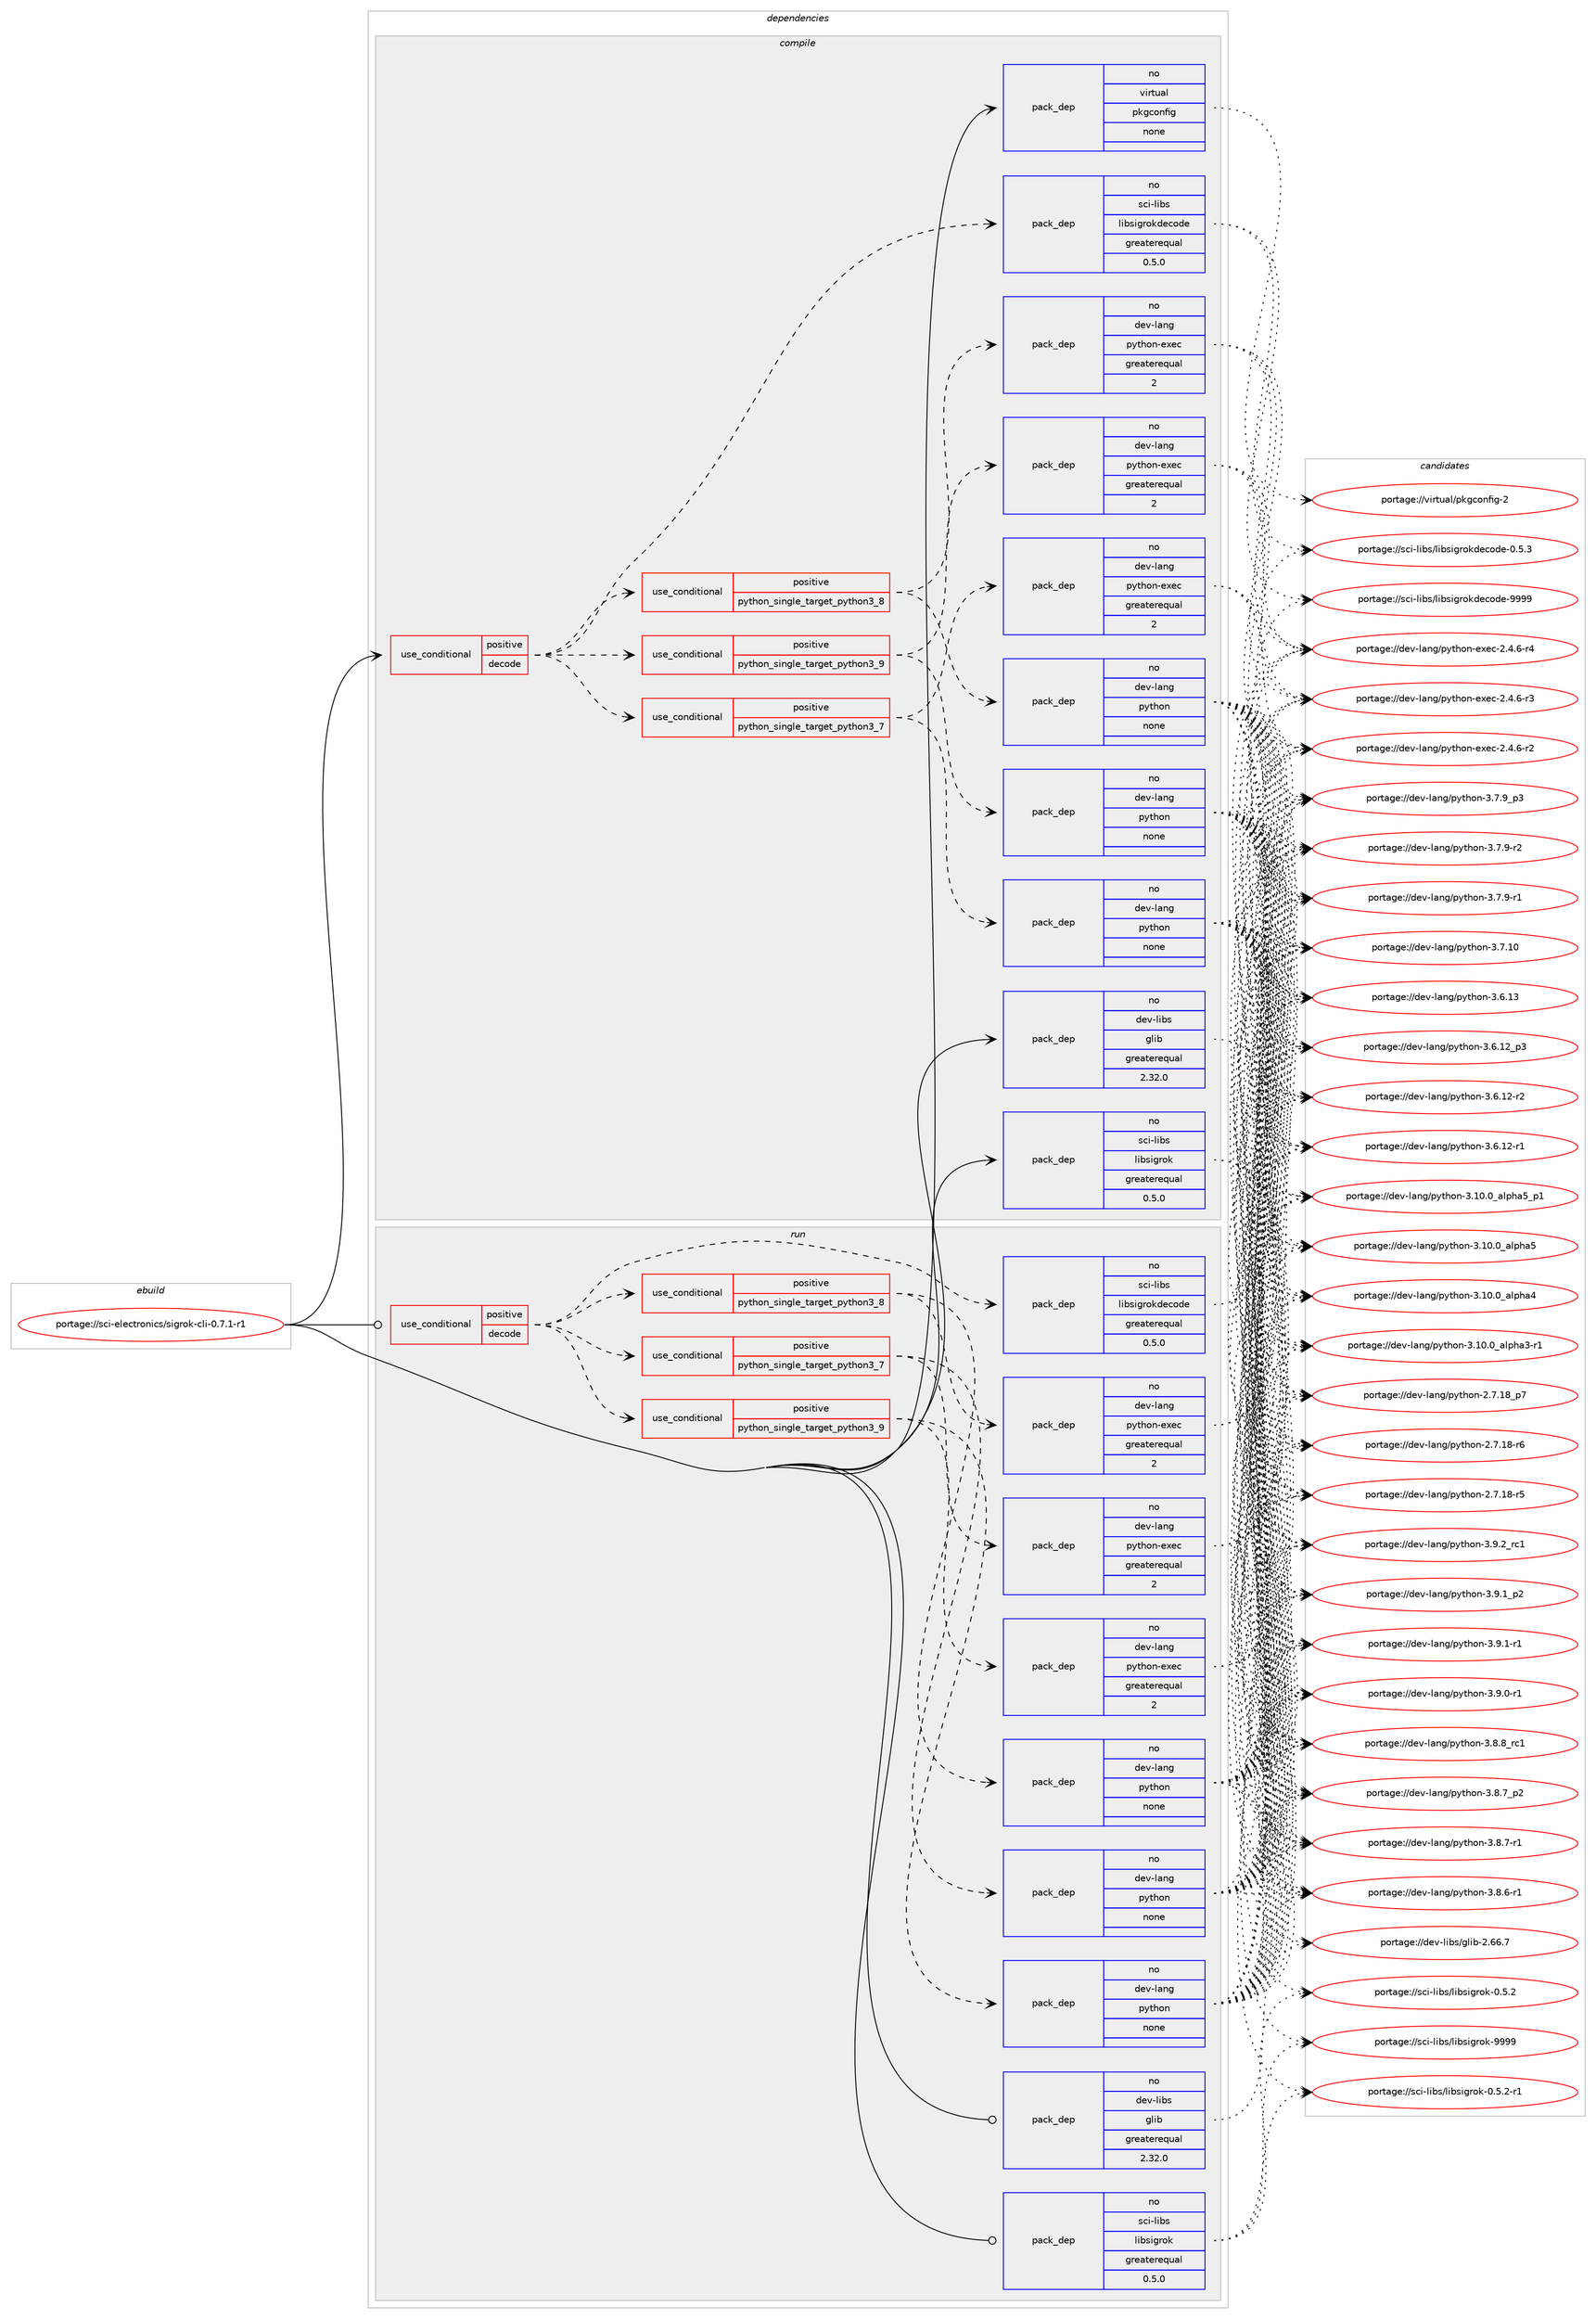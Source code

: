 digraph prolog {

# *************
# Graph options
# *************

newrank=true;
concentrate=true;
compound=true;
graph [rankdir=LR,fontname=Helvetica,fontsize=10,ranksep=1.5];#, ranksep=2.5, nodesep=0.2];
edge  [arrowhead=vee];
node  [fontname=Helvetica,fontsize=10];

# **********
# The ebuild
# **********

subgraph cluster_leftcol {
color=gray;
rank=same;
label=<<i>ebuild</i>>;
id [label="portage://sci-electronics/sigrok-cli-0.7.1-r1", color=red, width=4, href="../sci-electronics/sigrok-cli-0.7.1-r1.svg"];
}

# ****************
# The dependencies
# ****************

subgraph cluster_midcol {
color=gray;
label=<<i>dependencies</i>>;
subgraph cluster_compile {
fillcolor="#eeeeee";
style=filled;
label=<<i>compile</i>>;
subgraph cond2745 {
dependency9930 [label=<<TABLE BORDER="0" CELLBORDER="1" CELLSPACING="0" CELLPADDING="4"><TR><TD ROWSPAN="3" CELLPADDING="10">use_conditional</TD></TR><TR><TD>positive</TD></TR><TR><TD>decode</TD></TR></TABLE>>, shape=none, color=red];
subgraph pack7096 {
dependency9931 [label=<<TABLE BORDER="0" CELLBORDER="1" CELLSPACING="0" CELLPADDING="4" WIDTH="220"><TR><TD ROWSPAN="6" CELLPADDING="30">pack_dep</TD></TR><TR><TD WIDTH="110">no</TD></TR><TR><TD>sci-libs</TD></TR><TR><TD>libsigrokdecode</TD></TR><TR><TD>greaterequal</TD></TR><TR><TD>0.5.0</TD></TR></TABLE>>, shape=none, color=blue];
}
dependency9930:e -> dependency9931:w [weight=20,style="dashed",arrowhead="vee"];
subgraph cond2746 {
dependency9932 [label=<<TABLE BORDER="0" CELLBORDER="1" CELLSPACING="0" CELLPADDING="4"><TR><TD ROWSPAN="3" CELLPADDING="10">use_conditional</TD></TR><TR><TD>positive</TD></TR><TR><TD>python_single_target_python3_7</TD></TR></TABLE>>, shape=none, color=red];
subgraph pack7097 {
dependency9933 [label=<<TABLE BORDER="0" CELLBORDER="1" CELLSPACING="0" CELLPADDING="4" WIDTH="220"><TR><TD ROWSPAN="6" CELLPADDING="30">pack_dep</TD></TR><TR><TD WIDTH="110">no</TD></TR><TR><TD>dev-lang</TD></TR><TR><TD>python</TD></TR><TR><TD>none</TD></TR><TR><TD></TD></TR></TABLE>>, shape=none, color=blue];
}
dependency9932:e -> dependency9933:w [weight=20,style="dashed",arrowhead="vee"];
subgraph pack7098 {
dependency9934 [label=<<TABLE BORDER="0" CELLBORDER="1" CELLSPACING="0" CELLPADDING="4" WIDTH="220"><TR><TD ROWSPAN="6" CELLPADDING="30">pack_dep</TD></TR><TR><TD WIDTH="110">no</TD></TR><TR><TD>dev-lang</TD></TR><TR><TD>python-exec</TD></TR><TR><TD>greaterequal</TD></TR><TR><TD>2</TD></TR></TABLE>>, shape=none, color=blue];
}
dependency9932:e -> dependency9934:w [weight=20,style="dashed",arrowhead="vee"];
}
dependency9930:e -> dependency9932:w [weight=20,style="dashed",arrowhead="vee"];
subgraph cond2747 {
dependency9935 [label=<<TABLE BORDER="0" CELLBORDER="1" CELLSPACING="0" CELLPADDING="4"><TR><TD ROWSPAN="3" CELLPADDING="10">use_conditional</TD></TR><TR><TD>positive</TD></TR><TR><TD>python_single_target_python3_8</TD></TR></TABLE>>, shape=none, color=red];
subgraph pack7099 {
dependency9936 [label=<<TABLE BORDER="0" CELLBORDER="1" CELLSPACING="0" CELLPADDING="4" WIDTH="220"><TR><TD ROWSPAN="6" CELLPADDING="30">pack_dep</TD></TR><TR><TD WIDTH="110">no</TD></TR><TR><TD>dev-lang</TD></TR><TR><TD>python</TD></TR><TR><TD>none</TD></TR><TR><TD></TD></TR></TABLE>>, shape=none, color=blue];
}
dependency9935:e -> dependency9936:w [weight=20,style="dashed",arrowhead="vee"];
subgraph pack7100 {
dependency9937 [label=<<TABLE BORDER="0" CELLBORDER="1" CELLSPACING="0" CELLPADDING="4" WIDTH="220"><TR><TD ROWSPAN="6" CELLPADDING="30">pack_dep</TD></TR><TR><TD WIDTH="110">no</TD></TR><TR><TD>dev-lang</TD></TR><TR><TD>python-exec</TD></TR><TR><TD>greaterequal</TD></TR><TR><TD>2</TD></TR></TABLE>>, shape=none, color=blue];
}
dependency9935:e -> dependency9937:w [weight=20,style="dashed",arrowhead="vee"];
}
dependency9930:e -> dependency9935:w [weight=20,style="dashed",arrowhead="vee"];
subgraph cond2748 {
dependency9938 [label=<<TABLE BORDER="0" CELLBORDER="1" CELLSPACING="0" CELLPADDING="4"><TR><TD ROWSPAN="3" CELLPADDING="10">use_conditional</TD></TR><TR><TD>positive</TD></TR><TR><TD>python_single_target_python3_9</TD></TR></TABLE>>, shape=none, color=red];
subgraph pack7101 {
dependency9939 [label=<<TABLE BORDER="0" CELLBORDER="1" CELLSPACING="0" CELLPADDING="4" WIDTH="220"><TR><TD ROWSPAN="6" CELLPADDING="30">pack_dep</TD></TR><TR><TD WIDTH="110">no</TD></TR><TR><TD>dev-lang</TD></TR><TR><TD>python</TD></TR><TR><TD>none</TD></TR><TR><TD></TD></TR></TABLE>>, shape=none, color=blue];
}
dependency9938:e -> dependency9939:w [weight=20,style="dashed",arrowhead="vee"];
subgraph pack7102 {
dependency9940 [label=<<TABLE BORDER="0" CELLBORDER="1" CELLSPACING="0" CELLPADDING="4" WIDTH="220"><TR><TD ROWSPAN="6" CELLPADDING="30">pack_dep</TD></TR><TR><TD WIDTH="110">no</TD></TR><TR><TD>dev-lang</TD></TR><TR><TD>python-exec</TD></TR><TR><TD>greaterequal</TD></TR><TR><TD>2</TD></TR></TABLE>>, shape=none, color=blue];
}
dependency9938:e -> dependency9940:w [weight=20,style="dashed",arrowhead="vee"];
}
dependency9930:e -> dependency9938:w [weight=20,style="dashed",arrowhead="vee"];
}
id:e -> dependency9930:w [weight=20,style="solid",arrowhead="vee"];
subgraph pack7103 {
dependency9941 [label=<<TABLE BORDER="0" CELLBORDER="1" CELLSPACING="0" CELLPADDING="4" WIDTH="220"><TR><TD ROWSPAN="6" CELLPADDING="30">pack_dep</TD></TR><TR><TD WIDTH="110">no</TD></TR><TR><TD>dev-libs</TD></TR><TR><TD>glib</TD></TR><TR><TD>greaterequal</TD></TR><TR><TD>2.32.0</TD></TR></TABLE>>, shape=none, color=blue];
}
id:e -> dependency9941:w [weight=20,style="solid",arrowhead="vee"];
subgraph pack7104 {
dependency9942 [label=<<TABLE BORDER="0" CELLBORDER="1" CELLSPACING="0" CELLPADDING="4" WIDTH="220"><TR><TD ROWSPAN="6" CELLPADDING="30">pack_dep</TD></TR><TR><TD WIDTH="110">no</TD></TR><TR><TD>sci-libs</TD></TR><TR><TD>libsigrok</TD></TR><TR><TD>greaterequal</TD></TR><TR><TD>0.5.0</TD></TR></TABLE>>, shape=none, color=blue];
}
id:e -> dependency9942:w [weight=20,style="solid",arrowhead="vee"];
subgraph pack7105 {
dependency9943 [label=<<TABLE BORDER="0" CELLBORDER="1" CELLSPACING="0" CELLPADDING="4" WIDTH="220"><TR><TD ROWSPAN="6" CELLPADDING="30">pack_dep</TD></TR><TR><TD WIDTH="110">no</TD></TR><TR><TD>virtual</TD></TR><TR><TD>pkgconfig</TD></TR><TR><TD>none</TD></TR><TR><TD></TD></TR></TABLE>>, shape=none, color=blue];
}
id:e -> dependency9943:w [weight=20,style="solid",arrowhead="vee"];
}
subgraph cluster_compileandrun {
fillcolor="#eeeeee";
style=filled;
label=<<i>compile and run</i>>;
}
subgraph cluster_run {
fillcolor="#eeeeee";
style=filled;
label=<<i>run</i>>;
subgraph cond2749 {
dependency9944 [label=<<TABLE BORDER="0" CELLBORDER="1" CELLSPACING="0" CELLPADDING="4"><TR><TD ROWSPAN="3" CELLPADDING="10">use_conditional</TD></TR><TR><TD>positive</TD></TR><TR><TD>decode</TD></TR></TABLE>>, shape=none, color=red];
subgraph pack7106 {
dependency9945 [label=<<TABLE BORDER="0" CELLBORDER="1" CELLSPACING="0" CELLPADDING="4" WIDTH="220"><TR><TD ROWSPAN="6" CELLPADDING="30">pack_dep</TD></TR><TR><TD WIDTH="110">no</TD></TR><TR><TD>sci-libs</TD></TR><TR><TD>libsigrokdecode</TD></TR><TR><TD>greaterequal</TD></TR><TR><TD>0.5.0</TD></TR></TABLE>>, shape=none, color=blue];
}
dependency9944:e -> dependency9945:w [weight=20,style="dashed",arrowhead="vee"];
subgraph cond2750 {
dependency9946 [label=<<TABLE BORDER="0" CELLBORDER="1" CELLSPACING="0" CELLPADDING="4"><TR><TD ROWSPAN="3" CELLPADDING="10">use_conditional</TD></TR><TR><TD>positive</TD></TR><TR><TD>python_single_target_python3_7</TD></TR></TABLE>>, shape=none, color=red];
subgraph pack7107 {
dependency9947 [label=<<TABLE BORDER="0" CELLBORDER="1" CELLSPACING="0" CELLPADDING="4" WIDTH="220"><TR><TD ROWSPAN="6" CELLPADDING="30">pack_dep</TD></TR><TR><TD WIDTH="110">no</TD></TR><TR><TD>dev-lang</TD></TR><TR><TD>python</TD></TR><TR><TD>none</TD></TR><TR><TD></TD></TR></TABLE>>, shape=none, color=blue];
}
dependency9946:e -> dependency9947:w [weight=20,style="dashed",arrowhead="vee"];
subgraph pack7108 {
dependency9948 [label=<<TABLE BORDER="0" CELLBORDER="1" CELLSPACING="0" CELLPADDING="4" WIDTH="220"><TR><TD ROWSPAN="6" CELLPADDING="30">pack_dep</TD></TR><TR><TD WIDTH="110">no</TD></TR><TR><TD>dev-lang</TD></TR><TR><TD>python-exec</TD></TR><TR><TD>greaterequal</TD></TR><TR><TD>2</TD></TR></TABLE>>, shape=none, color=blue];
}
dependency9946:e -> dependency9948:w [weight=20,style="dashed",arrowhead="vee"];
}
dependency9944:e -> dependency9946:w [weight=20,style="dashed",arrowhead="vee"];
subgraph cond2751 {
dependency9949 [label=<<TABLE BORDER="0" CELLBORDER="1" CELLSPACING="0" CELLPADDING="4"><TR><TD ROWSPAN="3" CELLPADDING="10">use_conditional</TD></TR><TR><TD>positive</TD></TR><TR><TD>python_single_target_python3_8</TD></TR></TABLE>>, shape=none, color=red];
subgraph pack7109 {
dependency9950 [label=<<TABLE BORDER="0" CELLBORDER="1" CELLSPACING="0" CELLPADDING="4" WIDTH="220"><TR><TD ROWSPAN="6" CELLPADDING="30">pack_dep</TD></TR><TR><TD WIDTH="110">no</TD></TR><TR><TD>dev-lang</TD></TR><TR><TD>python</TD></TR><TR><TD>none</TD></TR><TR><TD></TD></TR></TABLE>>, shape=none, color=blue];
}
dependency9949:e -> dependency9950:w [weight=20,style="dashed",arrowhead="vee"];
subgraph pack7110 {
dependency9951 [label=<<TABLE BORDER="0" CELLBORDER="1" CELLSPACING="0" CELLPADDING="4" WIDTH="220"><TR><TD ROWSPAN="6" CELLPADDING="30">pack_dep</TD></TR><TR><TD WIDTH="110">no</TD></TR><TR><TD>dev-lang</TD></TR><TR><TD>python-exec</TD></TR><TR><TD>greaterequal</TD></TR><TR><TD>2</TD></TR></TABLE>>, shape=none, color=blue];
}
dependency9949:e -> dependency9951:w [weight=20,style="dashed",arrowhead="vee"];
}
dependency9944:e -> dependency9949:w [weight=20,style="dashed",arrowhead="vee"];
subgraph cond2752 {
dependency9952 [label=<<TABLE BORDER="0" CELLBORDER="1" CELLSPACING="0" CELLPADDING="4"><TR><TD ROWSPAN="3" CELLPADDING="10">use_conditional</TD></TR><TR><TD>positive</TD></TR><TR><TD>python_single_target_python3_9</TD></TR></TABLE>>, shape=none, color=red];
subgraph pack7111 {
dependency9953 [label=<<TABLE BORDER="0" CELLBORDER="1" CELLSPACING="0" CELLPADDING="4" WIDTH="220"><TR><TD ROWSPAN="6" CELLPADDING="30">pack_dep</TD></TR><TR><TD WIDTH="110">no</TD></TR><TR><TD>dev-lang</TD></TR><TR><TD>python</TD></TR><TR><TD>none</TD></TR><TR><TD></TD></TR></TABLE>>, shape=none, color=blue];
}
dependency9952:e -> dependency9953:w [weight=20,style="dashed",arrowhead="vee"];
subgraph pack7112 {
dependency9954 [label=<<TABLE BORDER="0" CELLBORDER="1" CELLSPACING="0" CELLPADDING="4" WIDTH="220"><TR><TD ROWSPAN="6" CELLPADDING="30">pack_dep</TD></TR><TR><TD WIDTH="110">no</TD></TR><TR><TD>dev-lang</TD></TR><TR><TD>python-exec</TD></TR><TR><TD>greaterequal</TD></TR><TR><TD>2</TD></TR></TABLE>>, shape=none, color=blue];
}
dependency9952:e -> dependency9954:w [weight=20,style="dashed",arrowhead="vee"];
}
dependency9944:e -> dependency9952:w [weight=20,style="dashed",arrowhead="vee"];
}
id:e -> dependency9944:w [weight=20,style="solid",arrowhead="odot"];
subgraph pack7113 {
dependency9955 [label=<<TABLE BORDER="0" CELLBORDER="1" CELLSPACING="0" CELLPADDING="4" WIDTH="220"><TR><TD ROWSPAN="6" CELLPADDING="30">pack_dep</TD></TR><TR><TD WIDTH="110">no</TD></TR><TR><TD>dev-libs</TD></TR><TR><TD>glib</TD></TR><TR><TD>greaterequal</TD></TR><TR><TD>2.32.0</TD></TR></TABLE>>, shape=none, color=blue];
}
id:e -> dependency9955:w [weight=20,style="solid",arrowhead="odot"];
subgraph pack7114 {
dependency9956 [label=<<TABLE BORDER="0" CELLBORDER="1" CELLSPACING="0" CELLPADDING="4" WIDTH="220"><TR><TD ROWSPAN="6" CELLPADDING="30">pack_dep</TD></TR><TR><TD WIDTH="110">no</TD></TR><TR><TD>sci-libs</TD></TR><TR><TD>libsigrok</TD></TR><TR><TD>greaterequal</TD></TR><TR><TD>0.5.0</TD></TR></TABLE>>, shape=none, color=blue];
}
id:e -> dependency9956:w [weight=20,style="solid",arrowhead="odot"];
}
}

# **************
# The candidates
# **************

subgraph cluster_choices {
rank=same;
color=gray;
label=<<i>candidates</i>>;

subgraph choice7096 {
color=black;
nodesep=1;
choice1159910545108105981154710810598115105103114111107100101991111001014557575757 [label="portage://sci-libs/libsigrokdecode-9999", color=red, width=4,href="../sci-libs/libsigrokdecode-9999.svg"];
choice115991054510810598115471081059811510510311411110710010199111100101454846534651 [label="portage://sci-libs/libsigrokdecode-0.5.3", color=red, width=4,href="../sci-libs/libsigrokdecode-0.5.3.svg"];
dependency9931:e -> choice1159910545108105981154710810598115105103114111107100101991111001014557575757:w [style=dotted,weight="100"];
dependency9931:e -> choice115991054510810598115471081059811510510311411110710010199111100101454846534651:w [style=dotted,weight="100"];
}
subgraph choice7097 {
color=black;
nodesep=1;
choice100101118451089711010347112121116104111110455146574650951149949 [label="portage://dev-lang/python-3.9.2_rc1", color=red, width=4,href="../dev-lang/python-3.9.2_rc1.svg"];
choice1001011184510897110103471121211161041111104551465746499511250 [label="portage://dev-lang/python-3.9.1_p2", color=red, width=4,href="../dev-lang/python-3.9.1_p2.svg"];
choice1001011184510897110103471121211161041111104551465746494511449 [label="portage://dev-lang/python-3.9.1-r1", color=red, width=4,href="../dev-lang/python-3.9.1-r1.svg"];
choice1001011184510897110103471121211161041111104551465746484511449 [label="portage://dev-lang/python-3.9.0-r1", color=red, width=4,href="../dev-lang/python-3.9.0-r1.svg"];
choice100101118451089711010347112121116104111110455146564656951149949 [label="portage://dev-lang/python-3.8.8_rc1", color=red, width=4,href="../dev-lang/python-3.8.8_rc1.svg"];
choice1001011184510897110103471121211161041111104551465646559511250 [label="portage://dev-lang/python-3.8.7_p2", color=red, width=4,href="../dev-lang/python-3.8.7_p2.svg"];
choice1001011184510897110103471121211161041111104551465646554511449 [label="portage://dev-lang/python-3.8.7-r1", color=red, width=4,href="../dev-lang/python-3.8.7-r1.svg"];
choice1001011184510897110103471121211161041111104551465646544511449 [label="portage://dev-lang/python-3.8.6-r1", color=red, width=4,href="../dev-lang/python-3.8.6-r1.svg"];
choice1001011184510897110103471121211161041111104551465546579511251 [label="portage://dev-lang/python-3.7.9_p3", color=red, width=4,href="../dev-lang/python-3.7.9_p3.svg"];
choice1001011184510897110103471121211161041111104551465546574511450 [label="portage://dev-lang/python-3.7.9-r2", color=red, width=4,href="../dev-lang/python-3.7.9-r2.svg"];
choice1001011184510897110103471121211161041111104551465546574511449 [label="portage://dev-lang/python-3.7.9-r1", color=red, width=4,href="../dev-lang/python-3.7.9-r1.svg"];
choice10010111845108971101034711212111610411111045514655464948 [label="portage://dev-lang/python-3.7.10", color=red, width=4,href="../dev-lang/python-3.7.10.svg"];
choice10010111845108971101034711212111610411111045514654464951 [label="portage://dev-lang/python-3.6.13", color=red, width=4,href="../dev-lang/python-3.6.13.svg"];
choice100101118451089711010347112121116104111110455146544649509511251 [label="portage://dev-lang/python-3.6.12_p3", color=red, width=4,href="../dev-lang/python-3.6.12_p3.svg"];
choice100101118451089711010347112121116104111110455146544649504511450 [label="portage://dev-lang/python-3.6.12-r2", color=red, width=4,href="../dev-lang/python-3.6.12-r2.svg"];
choice100101118451089711010347112121116104111110455146544649504511449 [label="portage://dev-lang/python-3.6.12-r1", color=red, width=4,href="../dev-lang/python-3.6.12-r1.svg"];
choice10010111845108971101034711212111610411111045514649484648959710811210497539511249 [label="portage://dev-lang/python-3.10.0_alpha5_p1", color=red, width=4,href="../dev-lang/python-3.10.0_alpha5_p1.svg"];
choice1001011184510897110103471121211161041111104551464948464895971081121049753 [label="portage://dev-lang/python-3.10.0_alpha5", color=red, width=4,href="../dev-lang/python-3.10.0_alpha5.svg"];
choice1001011184510897110103471121211161041111104551464948464895971081121049752 [label="portage://dev-lang/python-3.10.0_alpha4", color=red, width=4,href="../dev-lang/python-3.10.0_alpha4.svg"];
choice10010111845108971101034711212111610411111045514649484648959710811210497514511449 [label="portage://dev-lang/python-3.10.0_alpha3-r1", color=red, width=4,href="../dev-lang/python-3.10.0_alpha3-r1.svg"];
choice100101118451089711010347112121116104111110455046554649569511255 [label="portage://dev-lang/python-2.7.18_p7", color=red, width=4,href="../dev-lang/python-2.7.18_p7.svg"];
choice100101118451089711010347112121116104111110455046554649564511454 [label="portage://dev-lang/python-2.7.18-r6", color=red, width=4,href="../dev-lang/python-2.7.18-r6.svg"];
choice100101118451089711010347112121116104111110455046554649564511453 [label="portage://dev-lang/python-2.7.18-r5", color=red, width=4,href="../dev-lang/python-2.7.18-r5.svg"];
dependency9933:e -> choice100101118451089711010347112121116104111110455146574650951149949:w [style=dotted,weight="100"];
dependency9933:e -> choice1001011184510897110103471121211161041111104551465746499511250:w [style=dotted,weight="100"];
dependency9933:e -> choice1001011184510897110103471121211161041111104551465746494511449:w [style=dotted,weight="100"];
dependency9933:e -> choice1001011184510897110103471121211161041111104551465746484511449:w [style=dotted,weight="100"];
dependency9933:e -> choice100101118451089711010347112121116104111110455146564656951149949:w [style=dotted,weight="100"];
dependency9933:e -> choice1001011184510897110103471121211161041111104551465646559511250:w [style=dotted,weight="100"];
dependency9933:e -> choice1001011184510897110103471121211161041111104551465646554511449:w [style=dotted,weight="100"];
dependency9933:e -> choice1001011184510897110103471121211161041111104551465646544511449:w [style=dotted,weight="100"];
dependency9933:e -> choice1001011184510897110103471121211161041111104551465546579511251:w [style=dotted,weight="100"];
dependency9933:e -> choice1001011184510897110103471121211161041111104551465546574511450:w [style=dotted,weight="100"];
dependency9933:e -> choice1001011184510897110103471121211161041111104551465546574511449:w [style=dotted,weight="100"];
dependency9933:e -> choice10010111845108971101034711212111610411111045514655464948:w [style=dotted,weight="100"];
dependency9933:e -> choice10010111845108971101034711212111610411111045514654464951:w [style=dotted,weight="100"];
dependency9933:e -> choice100101118451089711010347112121116104111110455146544649509511251:w [style=dotted,weight="100"];
dependency9933:e -> choice100101118451089711010347112121116104111110455146544649504511450:w [style=dotted,weight="100"];
dependency9933:e -> choice100101118451089711010347112121116104111110455146544649504511449:w [style=dotted,weight="100"];
dependency9933:e -> choice10010111845108971101034711212111610411111045514649484648959710811210497539511249:w [style=dotted,weight="100"];
dependency9933:e -> choice1001011184510897110103471121211161041111104551464948464895971081121049753:w [style=dotted,weight="100"];
dependency9933:e -> choice1001011184510897110103471121211161041111104551464948464895971081121049752:w [style=dotted,weight="100"];
dependency9933:e -> choice10010111845108971101034711212111610411111045514649484648959710811210497514511449:w [style=dotted,weight="100"];
dependency9933:e -> choice100101118451089711010347112121116104111110455046554649569511255:w [style=dotted,weight="100"];
dependency9933:e -> choice100101118451089711010347112121116104111110455046554649564511454:w [style=dotted,weight="100"];
dependency9933:e -> choice100101118451089711010347112121116104111110455046554649564511453:w [style=dotted,weight="100"];
}
subgraph choice7098 {
color=black;
nodesep=1;
choice10010111845108971101034711212111610411111045101120101994550465246544511452 [label="portage://dev-lang/python-exec-2.4.6-r4", color=red, width=4,href="../dev-lang/python-exec-2.4.6-r4.svg"];
choice10010111845108971101034711212111610411111045101120101994550465246544511451 [label="portage://dev-lang/python-exec-2.4.6-r3", color=red, width=4,href="../dev-lang/python-exec-2.4.6-r3.svg"];
choice10010111845108971101034711212111610411111045101120101994550465246544511450 [label="portage://dev-lang/python-exec-2.4.6-r2", color=red, width=4,href="../dev-lang/python-exec-2.4.6-r2.svg"];
dependency9934:e -> choice10010111845108971101034711212111610411111045101120101994550465246544511452:w [style=dotted,weight="100"];
dependency9934:e -> choice10010111845108971101034711212111610411111045101120101994550465246544511451:w [style=dotted,weight="100"];
dependency9934:e -> choice10010111845108971101034711212111610411111045101120101994550465246544511450:w [style=dotted,weight="100"];
}
subgraph choice7099 {
color=black;
nodesep=1;
choice100101118451089711010347112121116104111110455146574650951149949 [label="portage://dev-lang/python-3.9.2_rc1", color=red, width=4,href="../dev-lang/python-3.9.2_rc1.svg"];
choice1001011184510897110103471121211161041111104551465746499511250 [label="portage://dev-lang/python-3.9.1_p2", color=red, width=4,href="../dev-lang/python-3.9.1_p2.svg"];
choice1001011184510897110103471121211161041111104551465746494511449 [label="portage://dev-lang/python-3.9.1-r1", color=red, width=4,href="../dev-lang/python-3.9.1-r1.svg"];
choice1001011184510897110103471121211161041111104551465746484511449 [label="portage://dev-lang/python-3.9.0-r1", color=red, width=4,href="../dev-lang/python-3.9.0-r1.svg"];
choice100101118451089711010347112121116104111110455146564656951149949 [label="portage://dev-lang/python-3.8.8_rc1", color=red, width=4,href="../dev-lang/python-3.8.8_rc1.svg"];
choice1001011184510897110103471121211161041111104551465646559511250 [label="portage://dev-lang/python-3.8.7_p2", color=red, width=4,href="../dev-lang/python-3.8.7_p2.svg"];
choice1001011184510897110103471121211161041111104551465646554511449 [label="portage://dev-lang/python-3.8.7-r1", color=red, width=4,href="../dev-lang/python-3.8.7-r1.svg"];
choice1001011184510897110103471121211161041111104551465646544511449 [label="portage://dev-lang/python-3.8.6-r1", color=red, width=4,href="../dev-lang/python-3.8.6-r1.svg"];
choice1001011184510897110103471121211161041111104551465546579511251 [label="portage://dev-lang/python-3.7.9_p3", color=red, width=4,href="../dev-lang/python-3.7.9_p3.svg"];
choice1001011184510897110103471121211161041111104551465546574511450 [label="portage://dev-lang/python-3.7.9-r2", color=red, width=4,href="../dev-lang/python-3.7.9-r2.svg"];
choice1001011184510897110103471121211161041111104551465546574511449 [label="portage://dev-lang/python-3.7.9-r1", color=red, width=4,href="../dev-lang/python-3.7.9-r1.svg"];
choice10010111845108971101034711212111610411111045514655464948 [label="portage://dev-lang/python-3.7.10", color=red, width=4,href="../dev-lang/python-3.7.10.svg"];
choice10010111845108971101034711212111610411111045514654464951 [label="portage://dev-lang/python-3.6.13", color=red, width=4,href="../dev-lang/python-3.6.13.svg"];
choice100101118451089711010347112121116104111110455146544649509511251 [label="portage://dev-lang/python-3.6.12_p3", color=red, width=4,href="../dev-lang/python-3.6.12_p3.svg"];
choice100101118451089711010347112121116104111110455146544649504511450 [label="portage://dev-lang/python-3.6.12-r2", color=red, width=4,href="../dev-lang/python-3.6.12-r2.svg"];
choice100101118451089711010347112121116104111110455146544649504511449 [label="portage://dev-lang/python-3.6.12-r1", color=red, width=4,href="../dev-lang/python-3.6.12-r1.svg"];
choice10010111845108971101034711212111610411111045514649484648959710811210497539511249 [label="portage://dev-lang/python-3.10.0_alpha5_p1", color=red, width=4,href="../dev-lang/python-3.10.0_alpha5_p1.svg"];
choice1001011184510897110103471121211161041111104551464948464895971081121049753 [label="portage://dev-lang/python-3.10.0_alpha5", color=red, width=4,href="../dev-lang/python-3.10.0_alpha5.svg"];
choice1001011184510897110103471121211161041111104551464948464895971081121049752 [label="portage://dev-lang/python-3.10.0_alpha4", color=red, width=4,href="../dev-lang/python-3.10.0_alpha4.svg"];
choice10010111845108971101034711212111610411111045514649484648959710811210497514511449 [label="portage://dev-lang/python-3.10.0_alpha3-r1", color=red, width=4,href="../dev-lang/python-3.10.0_alpha3-r1.svg"];
choice100101118451089711010347112121116104111110455046554649569511255 [label="portage://dev-lang/python-2.7.18_p7", color=red, width=4,href="../dev-lang/python-2.7.18_p7.svg"];
choice100101118451089711010347112121116104111110455046554649564511454 [label="portage://dev-lang/python-2.7.18-r6", color=red, width=4,href="../dev-lang/python-2.7.18-r6.svg"];
choice100101118451089711010347112121116104111110455046554649564511453 [label="portage://dev-lang/python-2.7.18-r5", color=red, width=4,href="../dev-lang/python-2.7.18-r5.svg"];
dependency9936:e -> choice100101118451089711010347112121116104111110455146574650951149949:w [style=dotted,weight="100"];
dependency9936:e -> choice1001011184510897110103471121211161041111104551465746499511250:w [style=dotted,weight="100"];
dependency9936:e -> choice1001011184510897110103471121211161041111104551465746494511449:w [style=dotted,weight="100"];
dependency9936:e -> choice1001011184510897110103471121211161041111104551465746484511449:w [style=dotted,weight="100"];
dependency9936:e -> choice100101118451089711010347112121116104111110455146564656951149949:w [style=dotted,weight="100"];
dependency9936:e -> choice1001011184510897110103471121211161041111104551465646559511250:w [style=dotted,weight="100"];
dependency9936:e -> choice1001011184510897110103471121211161041111104551465646554511449:w [style=dotted,weight="100"];
dependency9936:e -> choice1001011184510897110103471121211161041111104551465646544511449:w [style=dotted,weight="100"];
dependency9936:e -> choice1001011184510897110103471121211161041111104551465546579511251:w [style=dotted,weight="100"];
dependency9936:e -> choice1001011184510897110103471121211161041111104551465546574511450:w [style=dotted,weight="100"];
dependency9936:e -> choice1001011184510897110103471121211161041111104551465546574511449:w [style=dotted,weight="100"];
dependency9936:e -> choice10010111845108971101034711212111610411111045514655464948:w [style=dotted,weight="100"];
dependency9936:e -> choice10010111845108971101034711212111610411111045514654464951:w [style=dotted,weight="100"];
dependency9936:e -> choice100101118451089711010347112121116104111110455146544649509511251:w [style=dotted,weight="100"];
dependency9936:e -> choice100101118451089711010347112121116104111110455146544649504511450:w [style=dotted,weight="100"];
dependency9936:e -> choice100101118451089711010347112121116104111110455146544649504511449:w [style=dotted,weight="100"];
dependency9936:e -> choice10010111845108971101034711212111610411111045514649484648959710811210497539511249:w [style=dotted,weight="100"];
dependency9936:e -> choice1001011184510897110103471121211161041111104551464948464895971081121049753:w [style=dotted,weight="100"];
dependency9936:e -> choice1001011184510897110103471121211161041111104551464948464895971081121049752:w [style=dotted,weight="100"];
dependency9936:e -> choice10010111845108971101034711212111610411111045514649484648959710811210497514511449:w [style=dotted,weight="100"];
dependency9936:e -> choice100101118451089711010347112121116104111110455046554649569511255:w [style=dotted,weight="100"];
dependency9936:e -> choice100101118451089711010347112121116104111110455046554649564511454:w [style=dotted,weight="100"];
dependency9936:e -> choice100101118451089711010347112121116104111110455046554649564511453:w [style=dotted,weight="100"];
}
subgraph choice7100 {
color=black;
nodesep=1;
choice10010111845108971101034711212111610411111045101120101994550465246544511452 [label="portage://dev-lang/python-exec-2.4.6-r4", color=red, width=4,href="../dev-lang/python-exec-2.4.6-r4.svg"];
choice10010111845108971101034711212111610411111045101120101994550465246544511451 [label="portage://dev-lang/python-exec-2.4.6-r3", color=red, width=4,href="../dev-lang/python-exec-2.4.6-r3.svg"];
choice10010111845108971101034711212111610411111045101120101994550465246544511450 [label="portage://dev-lang/python-exec-2.4.6-r2", color=red, width=4,href="../dev-lang/python-exec-2.4.6-r2.svg"];
dependency9937:e -> choice10010111845108971101034711212111610411111045101120101994550465246544511452:w [style=dotted,weight="100"];
dependency9937:e -> choice10010111845108971101034711212111610411111045101120101994550465246544511451:w [style=dotted,weight="100"];
dependency9937:e -> choice10010111845108971101034711212111610411111045101120101994550465246544511450:w [style=dotted,weight="100"];
}
subgraph choice7101 {
color=black;
nodesep=1;
choice100101118451089711010347112121116104111110455146574650951149949 [label="portage://dev-lang/python-3.9.2_rc1", color=red, width=4,href="../dev-lang/python-3.9.2_rc1.svg"];
choice1001011184510897110103471121211161041111104551465746499511250 [label="portage://dev-lang/python-3.9.1_p2", color=red, width=4,href="../dev-lang/python-3.9.1_p2.svg"];
choice1001011184510897110103471121211161041111104551465746494511449 [label="portage://dev-lang/python-3.9.1-r1", color=red, width=4,href="../dev-lang/python-3.9.1-r1.svg"];
choice1001011184510897110103471121211161041111104551465746484511449 [label="portage://dev-lang/python-3.9.0-r1", color=red, width=4,href="../dev-lang/python-3.9.0-r1.svg"];
choice100101118451089711010347112121116104111110455146564656951149949 [label="portage://dev-lang/python-3.8.8_rc1", color=red, width=4,href="../dev-lang/python-3.8.8_rc1.svg"];
choice1001011184510897110103471121211161041111104551465646559511250 [label="portage://dev-lang/python-3.8.7_p2", color=red, width=4,href="../dev-lang/python-3.8.7_p2.svg"];
choice1001011184510897110103471121211161041111104551465646554511449 [label="portage://dev-lang/python-3.8.7-r1", color=red, width=4,href="../dev-lang/python-3.8.7-r1.svg"];
choice1001011184510897110103471121211161041111104551465646544511449 [label="portage://dev-lang/python-3.8.6-r1", color=red, width=4,href="../dev-lang/python-3.8.6-r1.svg"];
choice1001011184510897110103471121211161041111104551465546579511251 [label="portage://dev-lang/python-3.7.9_p3", color=red, width=4,href="../dev-lang/python-3.7.9_p3.svg"];
choice1001011184510897110103471121211161041111104551465546574511450 [label="portage://dev-lang/python-3.7.9-r2", color=red, width=4,href="../dev-lang/python-3.7.9-r2.svg"];
choice1001011184510897110103471121211161041111104551465546574511449 [label="portage://dev-lang/python-3.7.9-r1", color=red, width=4,href="../dev-lang/python-3.7.9-r1.svg"];
choice10010111845108971101034711212111610411111045514655464948 [label="portage://dev-lang/python-3.7.10", color=red, width=4,href="../dev-lang/python-3.7.10.svg"];
choice10010111845108971101034711212111610411111045514654464951 [label="portage://dev-lang/python-3.6.13", color=red, width=4,href="../dev-lang/python-3.6.13.svg"];
choice100101118451089711010347112121116104111110455146544649509511251 [label="portage://dev-lang/python-3.6.12_p3", color=red, width=4,href="../dev-lang/python-3.6.12_p3.svg"];
choice100101118451089711010347112121116104111110455146544649504511450 [label="portage://dev-lang/python-3.6.12-r2", color=red, width=4,href="../dev-lang/python-3.6.12-r2.svg"];
choice100101118451089711010347112121116104111110455146544649504511449 [label="portage://dev-lang/python-3.6.12-r1", color=red, width=4,href="../dev-lang/python-3.6.12-r1.svg"];
choice10010111845108971101034711212111610411111045514649484648959710811210497539511249 [label="portage://dev-lang/python-3.10.0_alpha5_p1", color=red, width=4,href="../dev-lang/python-3.10.0_alpha5_p1.svg"];
choice1001011184510897110103471121211161041111104551464948464895971081121049753 [label="portage://dev-lang/python-3.10.0_alpha5", color=red, width=4,href="../dev-lang/python-3.10.0_alpha5.svg"];
choice1001011184510897110103471121211161041111104551464948464895971081121049752 [label="portage://dev-lang/python-3.10.0_alpha4", color=red, width=4,href="../dev-lang/python-3.10.0_alpha4.svg"];
choice10010111845108971101034711212111610411111045514649484648959710811210497514511449 [label="portage://dev-lang/python-3.10.0_alpha3-r1", color=red, width=4,href="../dev-lang/python-3.10.0_alpha3-r1.svg"];
choice100101118451089711010347112121116104111110455046554649569511255 [label="portage://dev-lang/python-2.7.18_p7", color=red, width=4,href="../dev-lang/python-2.7.18_p7.svg"];
choice100101118451089711010347112121116104111110455046554649564511454 [label="portage://dev-lang/python-2.7.18-r6", color=red, width=4,href="../dev-lang/python-2.7.18-r6.svg"];
choice100101118451089711010347112121116104111110455046554649564511453 [label="portage://dev-lang/python-2.7.18-r5", color=red, width=4,href="../dev-lang/python-2.7.18-r5.svg"];
dependency9939:e -> choice100101118451089711010347112121116104111110455146574650951149949:w [style=dotted,weight="100"];
dependency9939:e -> choice1001011184510897110103471121211161041111104551465746499511250:w [style=dotted,weight="100"];
dependency9939:e -> choice1001011184510897110103471121211161041111104551465746494511449:w [style=dotted,weight="100"];
dependency9939:e -> choice1001011184510897110103471121211161041111104551465746484511449:w [style=dotted,weight="100"];
dependency9939:e -> choice100101118451089711010347112121116104111110455146564656951149949:w [style=dotted,weight="100"];
dependency9939:e -> choice1001011184510897110103471121211161041111104551465646559511250:w [style=dotted,weight="100"];
dependency9939:e -> choice1001011184510897110103471121211161041111104551465646554511449:w [style=dotted,weight="100"];
dependency9939:e -> choice1001011184510897110103471121211161041111104551465646544511449:w [style=dotted,weight="100"];
dependency9939:e -> choice1001011184510897110103471121211161041111104551465546579511251:w [style=dotted,weight="100"];
dependency9939:e -> choice1001011184510897110103471121211161041111104551465546574511450:w [style=dotted,weight="100"];
dependency9939:e -> choice1001011184510897110103471121211161041111104551465546574511449:w [style=dotted,weight="100"];
dependency9939:e -> choice10010111845108971101034711212111610411111045514655464948:w [style=dotted,weight="100"];
dependency9939:e -> choice10010111845108971101034711212111610411111045514654464951:w [style=dotted,weight="100"];
dependency9939:e -> choice100101118451089711010347112121116104111110455146544649509511251:w [style=dotted,weight="100"];
dependency9939:e -> choice100101118451089711010347112121116104111110455146544649504511450:w [style=dotted,weight="100"];
dependency9939:e -> choice100101118451089711010347112121116104111110455146544649504511449:w [style=dotted,weight="100"];
dependency9939:e -> choice10010111845108971101034711212111610411111045514649484648959710811210497539511249:w [style=dotted,weight="100"];
dependency9939:e -> choice1001011184510897110103471121211161041111104551464948464895971081121049753:w [style=dotted,weight="100"];
dependency9939:e -> choice1001011184510897110103471121211161041111104551464948464895971081121049752:w [style=dotted,weight="100"];
dependency9939:e -> choice10010111845108971101034711212111610411111045514649484648959710811210497514511449:w [style=dotted,weight="100"];
dependency9939:e -> choice100101118451089711010347112121116104111110455046554649569511255:w [style=dotted,weight="100"];
dependency9939:e -> choice100101118451089711010347112121116104111110455046554649564511454:w [style=dotted,weight="100"];
dependency9939:e -> choice100101118451089711010347112121116104111110455046554649564511453:w [style=dotted,weight="100"];
}
subgraph choice7102 {
color=black;
nodesep=1;
choice10010111845108971101034711212111610411111045101120101994550465246544511452 [label="portage://dev-lang/python-exec-2.4.6-r4", color=red, width=4,href="../dev-lang/python-exec-2.4.6-r4.svg"];
choice10010111845108971101034711212111610411111045101120101994550465246544511451 [label="portage://dev-lang/python-exec-2.4.6-r3", color=red, width=4,href="../dev-lang/python-exec-2.4.6-r3.svg"];
choice10010111845108971101034711212111610411111045101120101994550465246544511450 [label="portage://dev-lang/python-exec-2.4.6-r2", color=red, width=4,href="../dev-lang/python-exec-2.4.6-r2.svg"];
dependency9940:e -> choice10010111845108971101034711212111610411111045101120101994550465246544511452:w [style=dotted,weight="100"];
dependency9940:e -> choice10010111845108971101034711212111610411111045101120101994550465246544511451:w [style=dotted,weight="100"];
dependency9940:e -> choice10010111845108971101034711212111610411111045101120101994550465246544511450:w [style=dotted,weight="100"];
}
subgraph choice7103 {
color=black;
nodesep=1;
choice1001011184510810598115471031081059845504654544655 [label="portage://dev-libs/glib-2.66.7", color=red, width=4,href="../dev-libs/glib-2.66.7.svg"];
dependency9941:e -> choice1001011184510810598115471031081059845504654544655:w [style=dotted,weight="100"];
}
subgraph choice7104 {
color=black;
nodesep=1;
choice11599105451081059811547108105981151051031141111074557575757 [label="portage://sci-libs/libsigrok-9999", color=red, width=4,href="../sci-libs/libsigrok-9999.svg"];
choice11599105451081059811547108105981151051031141111074548465346504511449 [label="portage://sci-libs/libsigrok-0.5.2-r1", color=red, width=4,href="../sci-libs/libsigrok-0.5.2-r1.svg"];
choice1159910545108105981154710810598115105103114111107454846534650 [label="portage://sci-libs/libsigrok-0.5.2", color=red, width=4,href="../sci-libs/libsigrok-0.5.2.svg"];
dependency9942:e -> choice11599105451081059811547108105981151051031141111074557575757:w [style=dotted,weight="100"];
dependency9942:e -> choice11599105451081059811547108105981151051031141111074548465346504511449:w [style=dotted,weight="100"];
dependency9942:e -> choice1159910545108105981154710810598115105103114111107454846534650:w [style=dotted,weight="100"];
}
subgraph choice7105 {
color=black;
nodesep=1;
choice1181051141161179710847112107103991111101021051034550 [label="portage://virtual/pkgconfig-2", color=red, width=4,href="../virtual/pkgconfig-2.svg"];
dependency9943:e -> choice1181051141161179710847112107103991111101021051034550:w [style=dotted,weight="100"];
}
subgraph choice7106 {
color=black;
nodesep=1;
choice1159910545108105981154710810598115105103114111107100101991111001014557575757 [label="portage://sci-libs/libsigrokdecode-9999", color=red, width=4,href="../sci-libs/libsigrokdecode-9999.svg"];
choice115991054510810598115471081059811510510311411110710010199111100101454846534651 [label="portage://sci-libs/libsigrokdecode-0.5.3", color=red, width=4,href="../sci-libs/libsigrokdecode-0.5.3.svg"];
dependency9945:e -> choice1159910545108105981154710810598115105103114111107100101991111001014557575757:w [style=dotted,weight="100"];
dependency9945:e -> choice115991054510810598115471081059811510510311411110710010199111100101454846534651:w [style=dotted,weight="100"];
}
subgraph choice7107 {
color=black;
nodesep=1;
choice100101118451089711010347112121116104111110455146574650951149949 [label="portage://dev-lang/python-3.9.2_rc1", color=red, width=4,href="../dev-lang/python-3.9.2_rc1.svg"];
choice1001011184510897110103471121211161041111104551465746499511250 [label="portage://dev-lang/python-3.9.1_p2", color=red, width=4,href="../dev-lang/python-3.9.1_p2.svg"];
choice1001011184510897110103471121211161041111104551465746494511449 [label="portage://dev-lang/python-3.9.1-r1", color=red, width=4,href="../dev-lang/python-3.9.1-r1.svg"];
choice1001011184510897110103471121211161041111104551465746484511449 [label="portage://dev-lang/python-3.9.0-r1", color=red, width=4,href="../dev-lang/python-3.9.0-r1.svg"];
choice100101118451089711010347112121116104111110455146564656951149949 [label="portage://dev-lang/python-3.8.8_rc1", color=red, width=4,href="../dev-lang/python-3.8.8_rc1.svg"];
choice1001011184510897110103471121211161041111104551465646559511250 [label="portage://dev-lang/python-3.8.7_p2", color=red, width=4,href="../dev-lang/python-3.8.7_p2.svg"];
choice1001011184510897110103471121211161041111104551465646554511449 [label="portage://dev-lang/python-3.8.7-r1", color=red, width=4,href="../dev-lang/python-3.8.7-r1.svg"];
choice1001011184510897110103471121211161041111104551465646544511449 [label="portage://dev-lang/python-3.8.6-r1", color=red, width=4,href="../dev-lang/python-3.8.6-r1.svg"];
choice1001011184510897110103471121211161041111104551465546579511251 [label="portage://dev-lang/python-3.7.9_p3", color=red, width=4,href="../dev-lang/python-3.7.9_p3.svg"];
choice1001011184510897110103471121211161041111104551465546574511450 [label="portage://dev-lang/python-3.7.9-r2", color=red, width=4,href="../dev-lang/python-3.7.9-r2.svg"];
choice1001011184510897110103471121211161041111104551465546574511449 [label="portage://dev-lang/python-3.7.9-r1", color=red, width=4,href="../dev-lang/python-3.7.9-r1.svg"];
choice10010111845108971101034711212111610411111045514655464948 [label="portage://dev-lang/python-3.7.10", color=red, width=4,href="../dev-lang/python-3.7.10.svg"];
choice10010111845108971101034711212111610411111045514654464951 [label="portage://dev-lang/python-3.6.13", color=red, width=4,href="../dev-lang/python-3.6.13.svg"];
choice100101118451089711010347112121116104111110455146544649509511251 [label="portage://dev-lang/python-3.6.12_p3", color=red, width=4,href="../dev-lang/python-3.6.12_p3.svg"];
choice100101118451089711010347112121116104111110455146544649504511450 [label="portage://dev-lang/python-3.6.12-r2", color=red, width=4,href="../dev-lang/python-3.6.12-r2.svg"];
choice100101118451089711010347112121116104111110455146544649504511449 [label="portage://dev-lang/python-3.6.12-r1", color=red, width=4,href="../dev-lang/python-3.6.12-r1.svg"];
choice10010111845108971101034711212111610411111045514649484648959710811210497539511249 [label="portage://dev-lang/python-3.10.0_alpha5_p1", color=red, width=4,href="../dev-lang/python-3.10.0_alpha5_p1.svg"];
choice1001011184510897110103471121211161041111104551464948464895971081121049753 [label="portage://dev-lang/python-3.10.0_alpha5", color=red, width=4,href="../dev-lang/python-3.10.0_alpha5.svg"];
choice1001011184510897110103471121211161041111104551464948464895971081121049752 [label="portage://dev-lang/python-3.10.0_alpha4", color=red, width=4,href="../dev-lang/python-3.10.0_alpha4.svg"];
choice10010111845108971101034711212111610411111045514649484648959710811210497514511449 [label="portage://dev-lang/python-3.10.0_alpha3-r1", color=red, width=4,href="../dev-lang/python-3.10.0_alpha3-r1.svg"];
choice100101118451089711010347112121116104111110455046554649569511255 [label="portage://dev-lang/python-2.7.18_p7", color=red, width=4,href="../dev-lang/python-2.7.18_p7.svg"];
choice100101118451089711010347112121116104111110455046554649564511454 [label="portage://dev-lang/python-2.7.18-r6", color=red, width=4,href="../dev-lang/python-2.7.18-r6.svg"];
choice100101118451089711010347112121116104111110455046554649564511453 [label="portage://dev-lang/python-2.7.18-r5", color=red, width=4,href="../dev-lang/python-2.7.18-r5.svg"];
dependency9947:e -> choice100101118451089711010347112121116104111110455146574650951149949:w [style=dotted,weight="100"];
dependency9947:e -> choice1001011184510897110103471121211161041111104551465746499511250:w [style=dotted,weight="100"];
dependency9947:e -> choice1001011184510897110103471121211161041111104551465746494511449:w [style=dotted,weight="100"];
dependency9947:e -> choice1001011184510897110103471121211161041111104551465746484511449:w [style=dotted,weight="100"];
dependency9947:e -> choice100101118451089711010347112121116104111110455146564656951149949:w [style=dotted,weight="100"];
dependency9947:e -> choice1001011184510897110103471121211161041111104551465646559511250:w [style=dotted,weight="100"];
dependency9947:e -> choice1001011184510897110103471121211161041111104551465646554511449:w [style=dotted,weight="100"];
dependency9947:e -> choice1001011184510897110103471121211161041111104551465646544511449:w [style=dotted,weight="100"];
dependency9947:e -> choice1001011184510897110103471121211161041111104551465546579511251:w [style=dotted,weight="100"];
dependency9947:e -> choice1001011184510897110103471121211161041111104551465546574511450:w [style=dotted,weight="100"];
dependency9947:e -> choice1001011184510897110103471121211161041111104551465546574511449:w [style=dotted,weight="100"];
dependency9947:e -> choice10010111845108971101034711212111610411111045514655464948:w [style=dotted,weight="100"];
dependency9947:e -> choice10010111845108971101034711212111610411111045514654464951:w [style=dotted,weight="100"];
dependency9947:e -> choice100101118451089711010347112121116104111110455146544649509511251:w [style=dotted,weight="100"];
dependency9947:e -> choice100101118451089711010347112121116104111110455146544649504511450:w [style=dotted,weight="100"];
dependency9947:e -> choice100101118451089711010347112121116104111110455146544649504511449:w [style=dotted,weight="100"];
dependency9947:e -> choice10010111845108971101034711212111610411111045514649484648959710811210497539511249:w [style=dotted,weight="100"];
dependency9947:e -> choice1001011184510897110103471121211161041111104551464948464895971081121049753:w [style=dotted,weight="100"];
dependency9947:e -> choice1001011184510897110103471121211161041111104551464948464895971081121049752:w [style=dotted,weight="100"];
dependency9947:e -> choice10010111845108971101034711212111610411111045514649484648959710811210497514511449:w [style=dotted,weight="100"];
dependency9947:e -> choice100101118451089711010347112121116104111110455046554649569511255:w [style=dotted,weight="100"];
dependency9947:e -> choice100101118451089711010347112121116104111110455046554649564511454:w [style=dotted,weight="100"];
dependency9947:e -> choice100101118451089711010347112121116104111110455046554649564511453:w [style=dotted,weight="100"];
}
subgraph choice7108 {
color=black;
nodesep=1;
choice10010111845108971101034711212111610411111045101120101994550465246544511452 [label="portage://dev-lang/python-exec-2.4.6-r4", color=red, width=4,href="../dev-lang/python-exec-2.4.6-r4.svg"];
choice10010111845108971101034711212111610411111045101120101994550465246544511451 [label="portage://dev-lang/python-exec-2.4.6-r3", color=red, width=4,href="../dev-lang/python-exec-2.4.6-r3.svg"];
choice10010111845108971101034711212111610411111045101120101994550465246544511450 [label="portage://dev-lang/python-exec-2.4.6-r2", color=red, width=4,href="../dev-lang/python-exec-2.4.6-r2.svg"];
dependency9948:e -> choice10010111845108971101034711212111610411111045101120101994550465246544511452:w [style=dotted,weight="100"];
dependency9948:e -> choice10010111845108971101034711212111610411111045101120101994550465246544511451:w [style=dotted,weight="100"];
dependency9948:e -> choice10010111845108971101034711212111610411111045101120101994550465246544511450:w [style=dotted,weight="100"];
}
subgraph choice7109 {
color=black;
nodesep=1;
choice100101118451089711010347112121116104111110455146574650951149949 [label="portage://dev-lang/python-3.9.2_rc1", color=red, width=4,href="../dev-lang/python-3.9.2_rc1.svg"];
choice1001011184510897110103471121211161041111104551465746499511250 [label="portage://dev-lang/python-3.9.1_p2", color=red, width=4,href="../dev-lang/python-3.9.1_p2.svg"];
choice1001011184510897110103471121211161041111104551465746494511449 [label="portage://dev-lang/python-3.9.1-r1", color=red, width=4,href="../dev-lang/python-3.9.1-r1.svg"];
choice1001011184510897110103471121211161041111104551465746484511449 [label="portage://dev-lang/python-3.9.0-r1", color=red, width=4,href="../dev-lang/python-3.9.0-r1.svg"];
choice100101118451089711010347112121116104111110455146564656951149949 [label="portage://dev-lang/python-3.8.8_rc1", color=red, width=4,href="../dev-lang/python-3.8.8_rc1.svg"];
choice1001011184510897110103471121211161041111104551465646559511250 [label="portage://dev-lang/python-3.8.7_p2", color=red, width=4,href="../dev-lang/python-3.8.7_p2.svg"];
choice1001011184510897110103471121211161041111104551465646554511449 [label="portage://dev-lang/python-3.8.7-r1", color=red, width=4,href="../dev-lang/python-3.8.7-r1.svg"];
choice1001011184510897110103471121211161041111104551465646544511449 [label="portage://dev-lang/python-3.8.6-r1", color=red, width=4,href="../dev-lang/python-3.8.6-r1.svg"];
choice1001011184510897110103471121211161041111104551465546579511251 [label="portage://dev-lang/python-3.7.9_p3", color=red, width=4,href="../dev-lang/python-3.7.9_p3.svg"];
choice1001011184510897110103471121211161041111104551465546574511450 [label="portage://dev-lang/python-3.7.9-r2", color=red, width=4,href="../dev-lang/python-3.7.9-r2.svg"];
choice1001011184510897110103471121211161041111104551465546574511449 [label="portage://dev-lang/python-3.7.9-r1", color=red, width=4,href="../dev-lang/python-3.7.9-r1.svg"];
choice10010111845108971101034711212111610411111045514655464948 [label="portage://dev-lang/python-3.7.10", color=red, width=4,href="../dev-lang/python-3.7.10.svg"];
choice10010111845108971101034711212111610411111045514654464951 [label="portage://dev-lang/python-3.6.13", color=red, width=4,href="../dev-lang/python-3.6.13.svg"];
choice100101118451089711010347112121116104111110455146544649509511251 [label="portage://dev-lang/python-3.6.12_p3", color=red, width=4,href="../dev-lang/python-3.6.12_p3.svg"];
choice100101118451089711010347112121116104111110455146544649504511450 [label="portage://dev-lang/python-3.6.12-r2", color=red, width=4,href="../dev-lang/python-3.6.12-r2.svg"];
choice100101118451089711010347112121116104111110455146544649504511449 [label="portage://dev-lang/python-3.6.12-r1", color=red, width=4,href="../dev-lang/python-3.6.12-r1.svg"];
choice10010111845108971101034711212111610411111045514649484648959710811210497539511249 [label="portage://dev-lang/python-3.10.0_alpha5_p1", color=red, width=4,href="../dev-lang/python-3.10.0_alpha5_p1.svg"];
choice1001011184510897110103471121211161041111104551464948464895971081121049753 [label="portage://dev-lang/python-3.10.0_alpha5", color=red, width=4,href="../dev-lang/python-3.10.0_alpha5.svg"];
choice1001011184510897110103471121211161041111104551464948464895971081121049752 [label="portage://dev-lang/python-3.10.0_alpha4", color=red, width=4,href="../dev-lang/python-3.10.0_alpha4.svg"];
choice10010111845108971101034711212111610411111045514649484648959710811210497514511449 [label="portage://dev-lang/python-3.10.0_alpha3-r1", color=red, width=4,href="../dev-lang/python-3.10.0_alpha3-r1.svg"];
choice100101118451089711010347112121116104111110455046554649569511255 [label="portage://dev-lang/python-2.7.18_p7", color=red, width=4,href="../dev-lang/python-2.7.18_p7.svg"];
choice100101118451089711010347112121116104111110455046554649564511454 [label="portage://dev-lang/python-2.7.18-r6", color=red, width=4,href="../dev-lang/python-2.7.18-r6.svg"];
choice100101118451089711010347112121116104111110455046554649564511453 [label="portage://dev-lang/python-2.7.18-r5", color=red, width=4,href="../dev-lang/python-2.7.18-r5.svg"];
dependency9950:e -> choice100101118451089711010347112121116104111110455146574650951149949:w [style=dotted,weight="100"];
dependency9950:e -> choice1001011184510897110103471121211161041111104551465746499511250:w [style=dotted,weight="100"];
dependency9950:e -> choice1001011184510897110103471121211161041111104551465746494511449:w [style=dotted,weight="100"];
dependency9950:e -> choice1001011184510897110103471121211161041111104551465746484511449:w [style=dotted,weight="100"];
dependency9950:e -> choice100101118451089711010347112121116104111110455146564656951149949:w [style=dotted,weight="100"];
dependency9950:e -> choice1001011184510897110103471121211161041111104551465646559511250:w [style=dotted,weight="100"];
dependency9950:e -> choice1001011184510897110103471121211161041111104551465646554511449:w [style=dotted,weight="100"];
dependency9950:e -> choice1001011184510897110103471121211161041111104551465646544511449:w [style=dotted,weight="100"];
dependency9950:e -> choice1001011184510897110103471121211161041111104551465546579511251:w [style=dotted,weight="100"];
dependency9950:e -> choice1001011184510897110103471121211161041111104551465546574511450:w [style=dotted,weight="100"];
dependency9950:e -> choice1001011184510897110103471121211161041111104551465546574511449:w [style=dotted,weight="100"];
dependency9950:e -> choice10010111845108971101034711212111610411111045514655464948:w [style=dotted,weight="100"];
dependency9950:e -> choice10010111845108971101034711212111610411111045514654464951:w [style=dotted,weight="100"];
dependency9950:e -> choice100101118451089711010347112121116104111110455146544649509511251:w [style=dotted,weight="100"];
dependency9950:e -> choice100101118451089711010347112121116104111110455146544649504511450:w [style=dotted,weight="100"];
dependency9950:e -> choice100101118451089711010347112121116104111110455146544649504511449:w [style=dotted,weight="100"];
dependency9950:e -> choice10010111845108971101034711212111610411111045514649484648959710811210497539511249:w [style=dotted,weight="100"];
dependency9950:e -> choice1001011184510897110103471121211161041111104551464948464895971081121049753:w [style=dotted,weight="100"];
dependency9950:e -> choice1001011184510897110103471121211161041111104551464948464895971081121049752:w [style=dotted,weight="100"];
dependency9950:e -> choice10010111845108971101034711212111610411111045514649484648959710811210497514511449:w [style=dotted,weight="100"];
dependency9950:e -> choice100101118451089711010347112121116104111110455046554649569511255:w [style=dotted,weight="100"];
dependency9950:e -> choice100101118451089711010347112121116104111110455046554649564511454:w [style=dotted,weight="100"];
dependency9950:e -> choice100101118451089711010347112121116104111110455046554649564511453:w [style=dotted,weight="100"];
}
subgraph choice7110 {
color=black;
nodesep=1;
choice10010111845108971101034711212111610411111045101120101994550465246544511452 [label="portage://dev-lang/python-exec-2.4.6-r4", color=red, width=4,href="../dev-lang/python-exec-2.4.6-r4.svg"];
choice10010111845108971101034711212111610411111045101120101994550465246544511451 [label="portage://dev-lang/python-exec-2.4.6-r3", color=red, width=4,href="../dev-lang/python-exec-2.4.6-r3.svg"];
choice10010111845108971101034711212111610411111045101120101994550465246544511450 [label="portage://dev-lang/python-exec-2.4.6-r2", color=red, width=4,href="../dev-lang/python-exec-2.4.6-r2.svg"];
dependency9951:e -> choice10010111845108971101034711212111610411111045101120101994550465246544511452:w [style=dotted,weight="100"];
dependency9951:e -> choice10010111845108971101034711212111610411111045101120101994550465246544511451:w [style=dotted,weight="100"];
dependency9951:e -> choice10010111845108971101034711212111610411111045101120101994550465246544511450:w [style=dotted,weight="100"];
}
subgraph choice7111 {
color=black;
nodesep=1;
choice100101118451089711010347112121116104111110455146574650951149949 [label="portage://dev-lang/python-3.9.2_rc1", color=red, width=4,href="../dev-lang/python-3.9.2_rc1.svg"];
choice1001011184510897110103471121211161041111104551465746499511250 [label="portage://dev-lang/python-3.9.1_p2", color=red, width=4,href="../dev-lang/python-3.9.1_p2.svg"];
choice1001011184510897110103471121211161041111104551465746494511449 [label="portage://dev-lang/python-3.9.1-r1", color=red, width=4,href="../dev-lang/python-3.9.1-r1.svg"];
choice1001011184510897110103471121211161041111104551465746484511449 [label="portage://dev-lang/python-3.9.0-r1", color=red, width=4,href="../dev-lang/python-3.9.0-r1.svg"];
choice100101118451089711010347112121116104111110455146564656951149949 [label="portage://dev-lang/python-3.8.8_rc1", color=red, width=4,href="../dev-lang/python-3.8.8_rc1.svg"];
choice1001011184510897110103471121211161041111104551465646559511250 [label="portage://dev-lang/python-3.8.7_p2", color=red, width=4,href="../dev-lang/python-3.8.7_p2.svg"];
choice1001011184510897110103471121211161041111104551465646554511449 [label="portage://dev-lang/python-3.8.7-r1", color=red, width=4,href="../dev-lang/python-3.8.7-r1.svg"];
choice1001011184510897110103471121211161041111104551465646544511449 [label="portage://dev-lang/python-3.8.6-r1", color=red, width=4,href="../dev-lang/python-3.8.6-r1.svg"];
choice1001011184510897110103471121211161041111104551465546579511251 [label="portage://dev-lang/python-3.7.9_p3", color=red, width=4,href="../dev-lang/python-3.7.9_p3.svg"];
choice1001011184510897110103471121211161041111104551465546574511450 [label="portage://dev-lang/python-3.7.9-r2", color=red, width=4,href="../dev-lang/python-3.7.9-r2.svg"];
choice1001011184510897110103471121211161041111104551465546574511449 [label="portage://dev-lang/python-3.7.9-r1", color=red, width=4,href="../dev-lang/python-3.7.9-r1.svg"];
choice10010111845108971101034711212111610411111045514655464948 [label="portage://dev-lang/python-3.7.10", color=red, width=4,href="../dev-lang/python-3.7.10.svg"];
choice10010111845108971101034711212111610411111045514654464951 [label="portage://dev-lang/python-3.6.13", color=red, width=4,href="../dev-lang/python-3.6.13.svg"];
choice100101118451089711010347112121116104111110455146544649509511251 [label="portage://dev-lang/python-3.6.12_p3", color=red, width=4,href="../dev-lang/python-3.6.12_p3.svg"];
choice100101118451089711010347112121116104111110455146544649504511450 [label="portage://dev-lang/python-3.6.12-r2", color=red, width=4,href="../dev-lang/python-3.6.12-r2.svg"];
choice100101118451089711010347112121116104111110455146544649504511449 [label="portage://dev-lang/python-3.6.12-r1", color=red, width=4,href="../dev-lang/python-3.6.12-r1.svg"];
choice10010111845108971101034711212111610411111045514649484648959710811210497539511249 [label="portage://dev-lang/python-3.10.0_alpha5_p1", color=red, width=4,href="../dev-lang/python-3.10.0_alpha5_p1.svg"];
choice1001011184510897110103471121211161041111104551464948464895971081121049753 [label="portage://dev-lang/python-3.10.0_alpha5", color=red, width=4,href="../dev-lang/python-3.10.0_alpha5.svg"];
choice1001011184510897110103471121211161041111104551464948464895971081121049752 [label="portage://dev-lang/python-3.10.0_alpha4", color=red, width=4,href="../dev-lang/python-3.10.0_alpha4.svg"];
choice10010111845108971101034711212111610411111045514649484648959710811210497514511449 [label="portage://dev-lang/python-3.10.0_alpha3-r1", color=red, width=4,href="../dev-lang/python-3.10.0_alpha3-r1.svg"];
choice100101118451089711010347112121116104111110455046554649569511255 [label="portage://dev-lang/python-2.7.18_p7", color=red, width=4,href="../dev-lang/python-2.7.18_p7.svg"];
choice100101118451089711010347112121116104111110455046554649564511454 [label="portage://dev-lang/python-2.7.18-r6", color=red, width=4,href="../dev-lang/python-2.7.18-r6.svg"];
choice100101118451089711010347112121116104111110455046554649564511453 [label="portage://dev-lang/python-2.7.18-r5", color=red, width=4,href="../dev-lang/python-2.7.18-r5.svg"];
dependency9953:e -> choice100101118451089711010347112121116104111110455146574650951149949:w [style=dotted,weight="100"];
dependency9953:e -> choice1001011184510897110103471121211161041111104551465746499511250:w [style=dotted,weight="100"];
dependency9953:e -> choice1001011184510897110103471121211161041111104551465746494511449:w [style=dotted,weight="100"];
dependency9953:e -> choice1001011184510897110103471121211161041111104551465746484511449:w [style=dotted,weight="100"];
dependency9953:e -> choice100101118451089711010347112121116104111110455146564656951149949:w [style=dotted,weight="100"];
dependency9953:e -> choice1001011184510897110103471121211161041111104551465646559511250:w [style=dotted,weight="100"];
dependency9953:e -> choice1001011184510897110103471121211161041111104551465646554511449:w [style=dotted,weight="100"];
dependency9953:e -> choice1001011184510897110103471121211161041111104551465646544511449:w [style=dotted,weight="100"];
dependency9953:e -> choice1001011184510897110103471121211161041111104551465546579511251:w [style=dotted,weight="100"];
dependency9953:e -> choice1001011184510897110103471121211161041111104551465546574511450:w [style=dotted,weight="100"];
dependency9953:e -> choice1001011184510897110103471121211161041111104551465546574511449:w [style=dotted,weight="100"];
dependency9953:e -> choice10010111845108971101034711212111610411111045514655464948:w [style=dotted,weight="100"];
dependency9953:e -> choice10010111845108971101034711212111610411111045514654464951:w [style=dotted,weight="100"];
dependency9953:e -> choice100101118451089711010347112121116104111110455146544649509511251:w [style=dotted,weight="100"];
dependency9953:e -> choice100101118451089711010347112121116104111110455146544649504511450:w [style=dotted,weight="100"];
dependency9953:e -> choice100101118451089711010347112121116104111110455146544649504511449:w [style=dotted,weight="100"];
dependency9953:e -> choice10010111845108971101034711212111610411111045514649484648959710811210497539511249:w [style=dotted,weight="100"];
dependency9953:e -> choice1001011184510897110103471121211161041111104551464948464895971081121049753:w [style=dotted,weight="100"];
dependency9953:e -> choice1001011184510897110103471121211161041111104551464948464895971081121049752:w [style=dotted,weight="100"];
dependency9953:e -> choice10010111845108971101034711212111610411111045514649484648959710811210497514511449:w [style=dotted,weight="100"];
dependency9953:e -> choice100101118451089711010347112121116104111110455046554649569511255:w [style=dotted,weight="100"];
dependency9953:e -> choice100101118451089711010347112121116104111110455046554649564511454:w [style=dotted,weight="100"];
dependency9953:e -> choice100101118451089711010347112121116104111110455046554649564511453:w [style=dotted,weight="100"];
}
subgraph choice7112 {
color=black;
nodesep=1;
choice10010111845108971101034711212111610411111045101120101994550465246544511452 [label="portage://dev-lang/python-exec-2.4.6-r4", color=red, width=4,href="../dev-lang/python-exec-2.4.6-r4.svg"];
choice10010111845108971101034711212111610411111045101120101994550465246544511451 [label="portage://dev-lang/python-exec-2.4.6-r3", color=red, width=4,href="../dev-lang/python-exec-2.4.6-r3.svg"];
choice10010111845108971101034711212111610411111045101120101994550465246544511450 [label="portage://dev-lang/python-exec-2.4.6-r2", color=red, width=4,href="../dev-lang/python-exec-2.4.6-r2.svg"];
dependency9954:e -> choice10010111845108971101034711212111610411111045101120101994550465246544511452:w [style=dotted,weight="100"];
dependency9954:e -> choice10010111845108971101034711212111610411111045101120101994550465246544511451:w [style=dotted,weight="100"];
dependency9954:e -> choice10010111845108971101034711212111610411111045101120101994550465246544511450:w [style=dotted,weight="100"];
}
subgraph choice7113 {
color=black;
nodesep=1;
choice1001011184510810598115471031081059845504654544655 [label="portage://dev-libs/glib-2.66.7", color=red, width=4,href="../dev-libs/glib-2.66.7.svg"];
dependency9955:e -> choice1001011184510810598115471031081059845504654544655:w [style=dotted,weight="100"];
}
subgraph choice7114 {
color=black;
nodesep=1;
choice11599105451081059811547108105981151051031141111074557575757 [label="portage://sci-libs/libsigrok-9999", color=red, width=4,href="../sci-libs/libsigrok-9999.svg"];
choice11599105451081059811547108105981151051031141111074548465346504511449 [label="portage://sci-libs/libsigrok-0.5.2-r1", color=red, width=4,href="../sci-libs/libsigrok-0.5.2-r1.svg"];
choice1159910545108105981154710810598115105103114111107454846534650 [label="portage://sci-libs/libsigrok-0.5.2", color=red, width=4,href="../sci-libs/libsigrok-0.5.2.svg"];
dependency9956:e -> choice11599105451081059811547108105981151051031141111074557575757:w [style=dotted,weight="100"];
dependency9956:e -> choice11599105451081059811547108105981151051031141111074548465346504511449:w [style=dotted,weight="100"];
dependency9956:e -> choice1159910545108105981154710810598115105103114111107454846534650:w [style=dotted,weight="100"];
}
}

}
